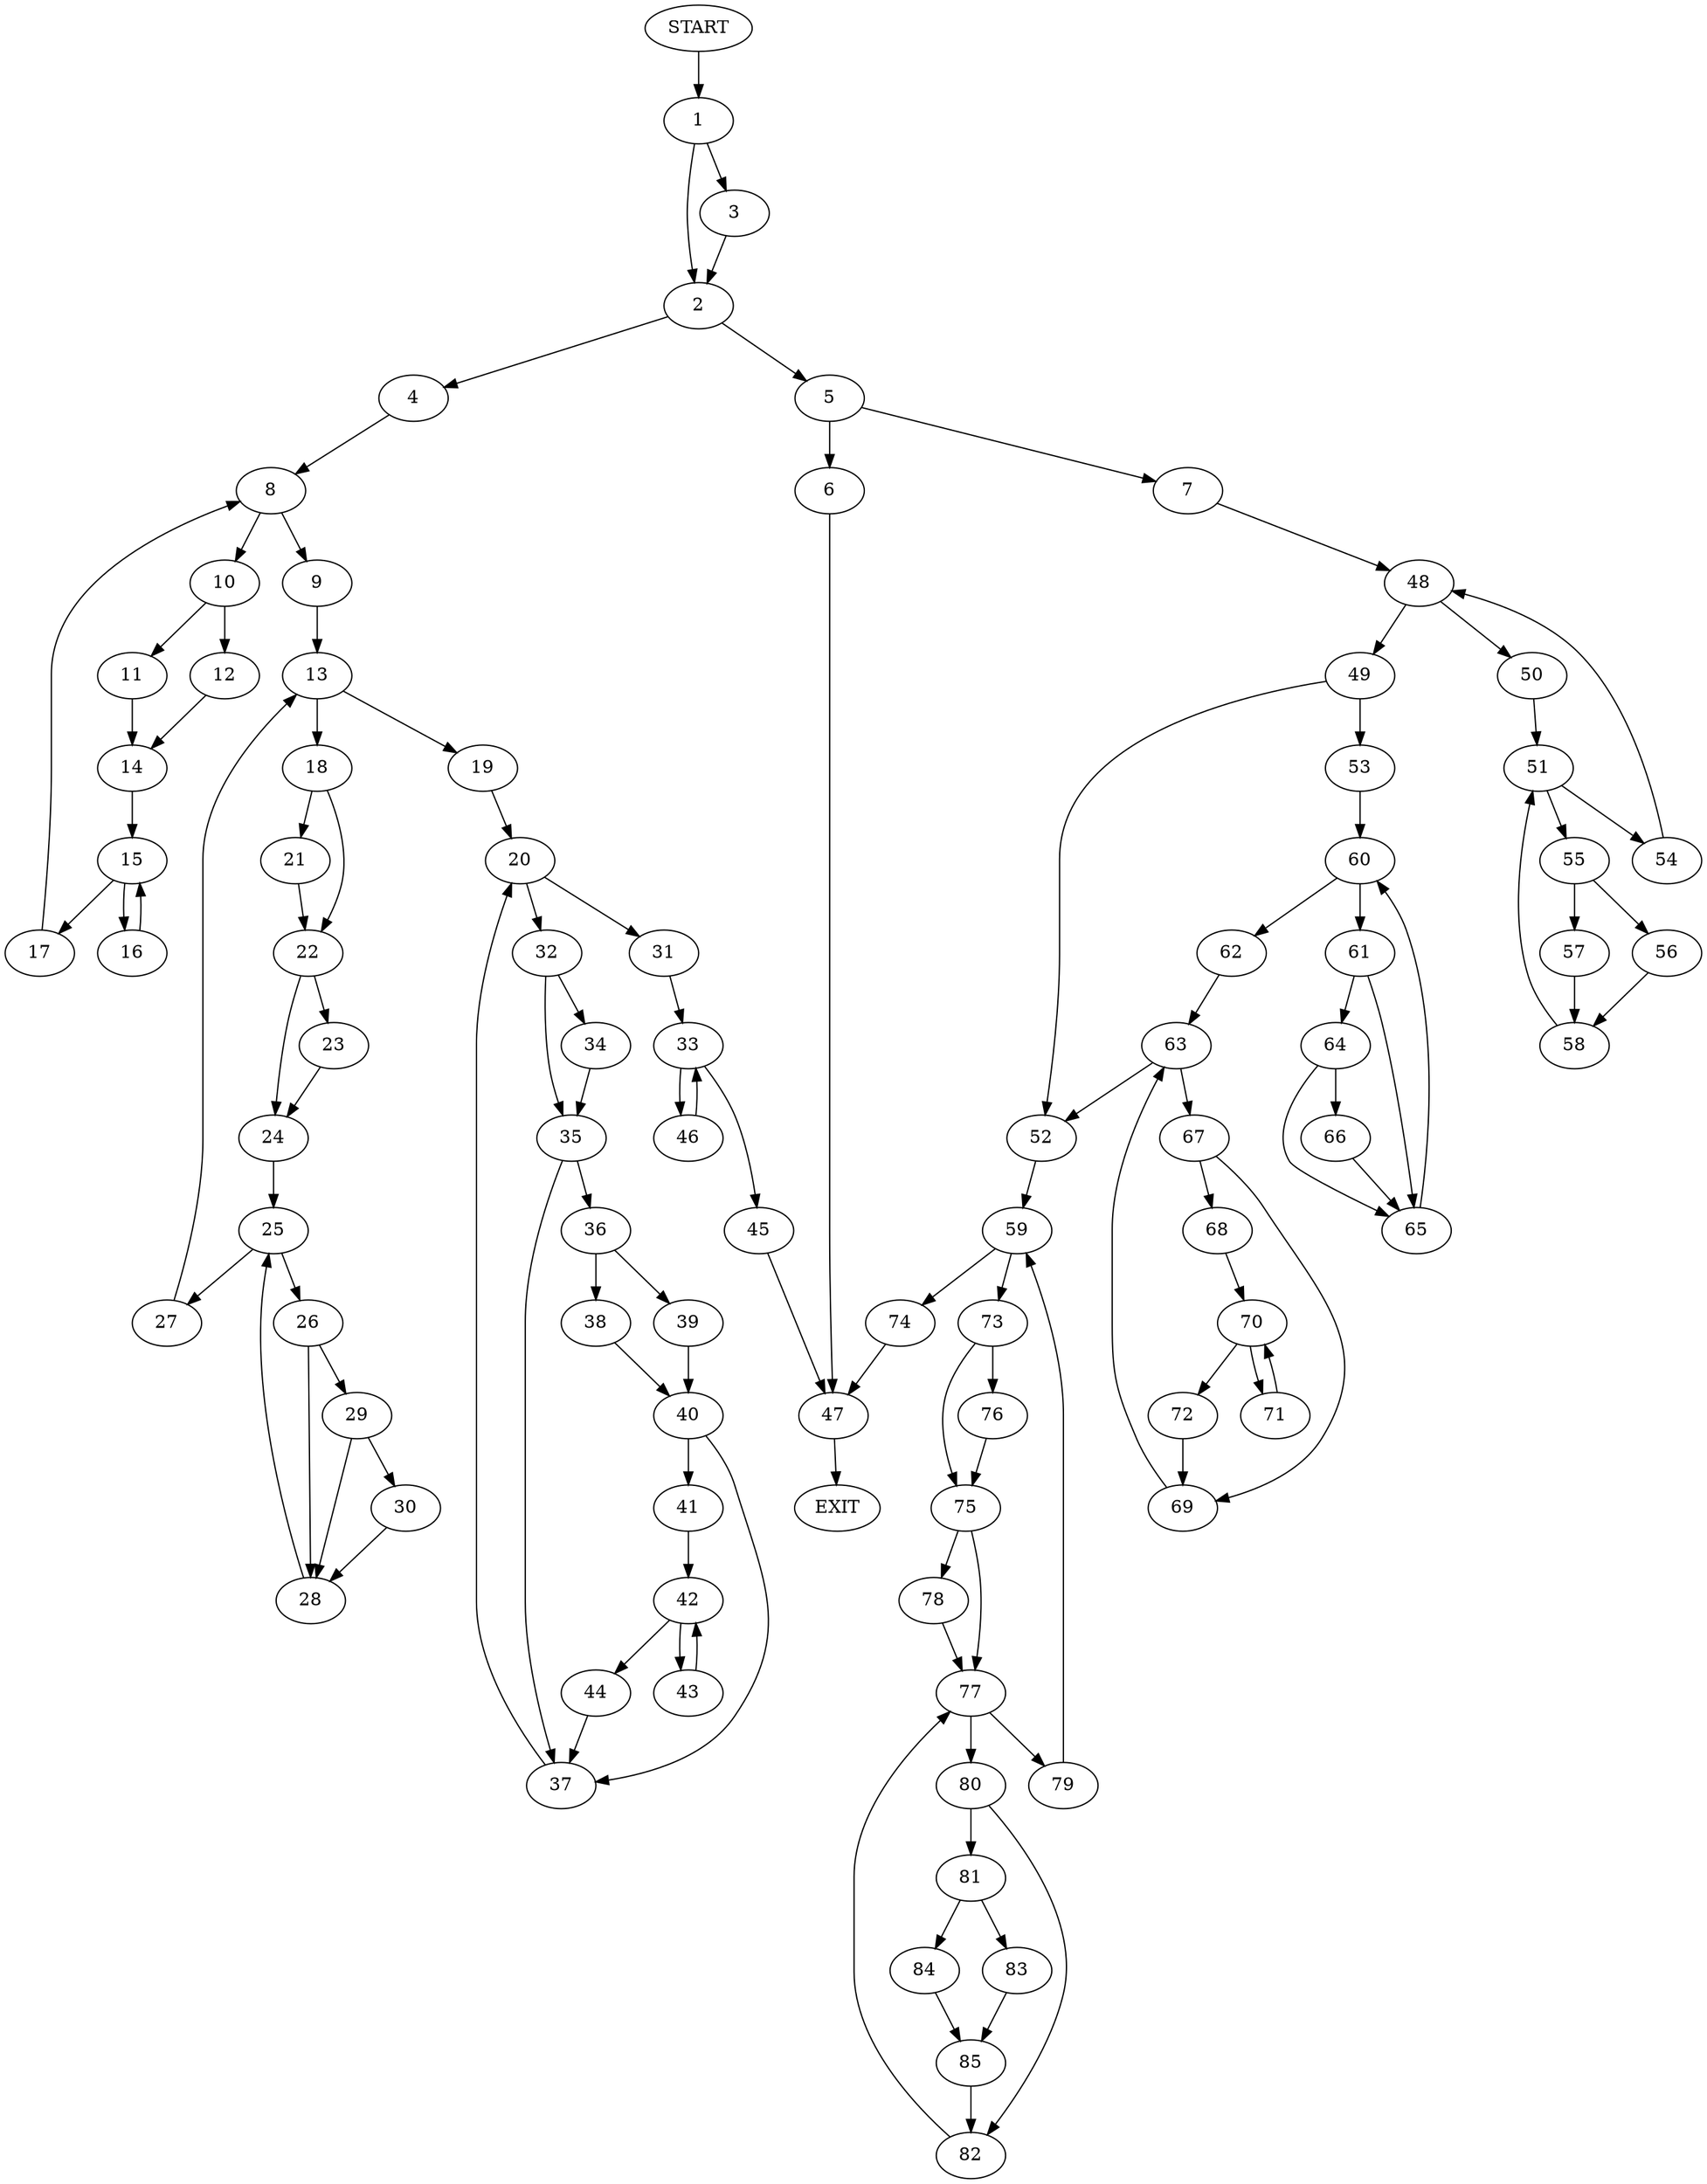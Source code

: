 digraph {
0 [label="START"]
86 [label="EXIT"]
0 -> 1
1 -> 2
1 -> 3
3 -> 2
2 -> 4
2 -> 5
5 -> 6
5 -> 7
4 -> 8
8 -> 9
8 -> 10
10 -> 11
10 -> 12
9 -> 13
12 -> 14
11 -> 14
14 -> 15
15 -> 16
15 -> 17
16 -> 15
17 -> 8
13 -> 18
13 -> 19
19 -> 20
18 -> 21
18 -> 22
21 -> 22
22 -> 23
22 -> 24
24 -> 25
23 -> 24
25 -> 26
25 -> 27
26 -> 28
26 -> 29
27 -> 13
28 -> 25
29 -> 28
29 -> 30
30 -> 28
20 -> 31
20 -> 32
31 -> 33
32 -> 34
32 -> 35
34 -> 35
35 -> 36
35 -> 37
36 -> 38
36 -> 39
37 -> 20
39 -> 40
38 -> 40
40 -> 41
40 -> 37
41 -> 42
42 -> 43
42 -> 44
43 -> 42
44 -> 37
33 -> 45
33 -> 46
46 -> 33
45 -> 47
47 -> 86
6 -> 47
7 -> 48
48 -> 49
48 -> 50
50 -> 51
49 -> 52
49 -> 53
51 -> 54
51 -> 55
54 -> 48
55 -> 56
55 -> 57
57 -> 58
56 -> 58
58 -> 51
52 -> 59
53 -> 60
60 -> 61
60 -> 62
62 -> 63
61 -> 64
61 -> 65
65 -> 60
64 -> 66
64 -> 65
66 -> 65
63 -> 52
63 -> 67
67 -> 68
67 -> 69
68 -> 70
69 -> 63
70 -> 71
70 -> 72
71 -> 70
72 -> 69
59 -> 73
59 -> 74
74 -> 47
73 -> 75
73 -> 76
76 -> 75
75 -> 77
75 -> 78
77 -> 79
77 -> 80
78 -> 77
79 -> 59
80 -> 81
80 -> 82
81 -> 83
81 -> 84
82 -> 77
83 -> 85
84 -> 85
85 -> 82
}
